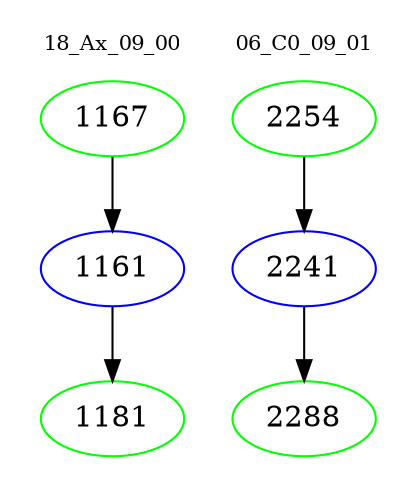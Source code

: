 digraph{
subgraph cluster_0 {
color = white
label = "18_Ax_09_00";
fontsize=10;
T0_1167 [label="1167", color="green"]
T0_1167 -> T0_1161 [color="black"]
T0_1161 [label="1161", color="blue"]
T0_1161 -> T0_1181 [color="black"]
T0_1181 [label="1181", color="green"]
}
subgraph cluster_1 {
color = white
label = "06_C0_09_01";
fontsize=10;
T1_2254 [label="2254", color="green"]
T1_2254 -> T1_2241 [color="black"]
T1_2241 [label="2241", color="blue"]
T1_2241 -> T1_2288 [color="black"]
T1_2288 [label="2288", color="green"]
}
}
